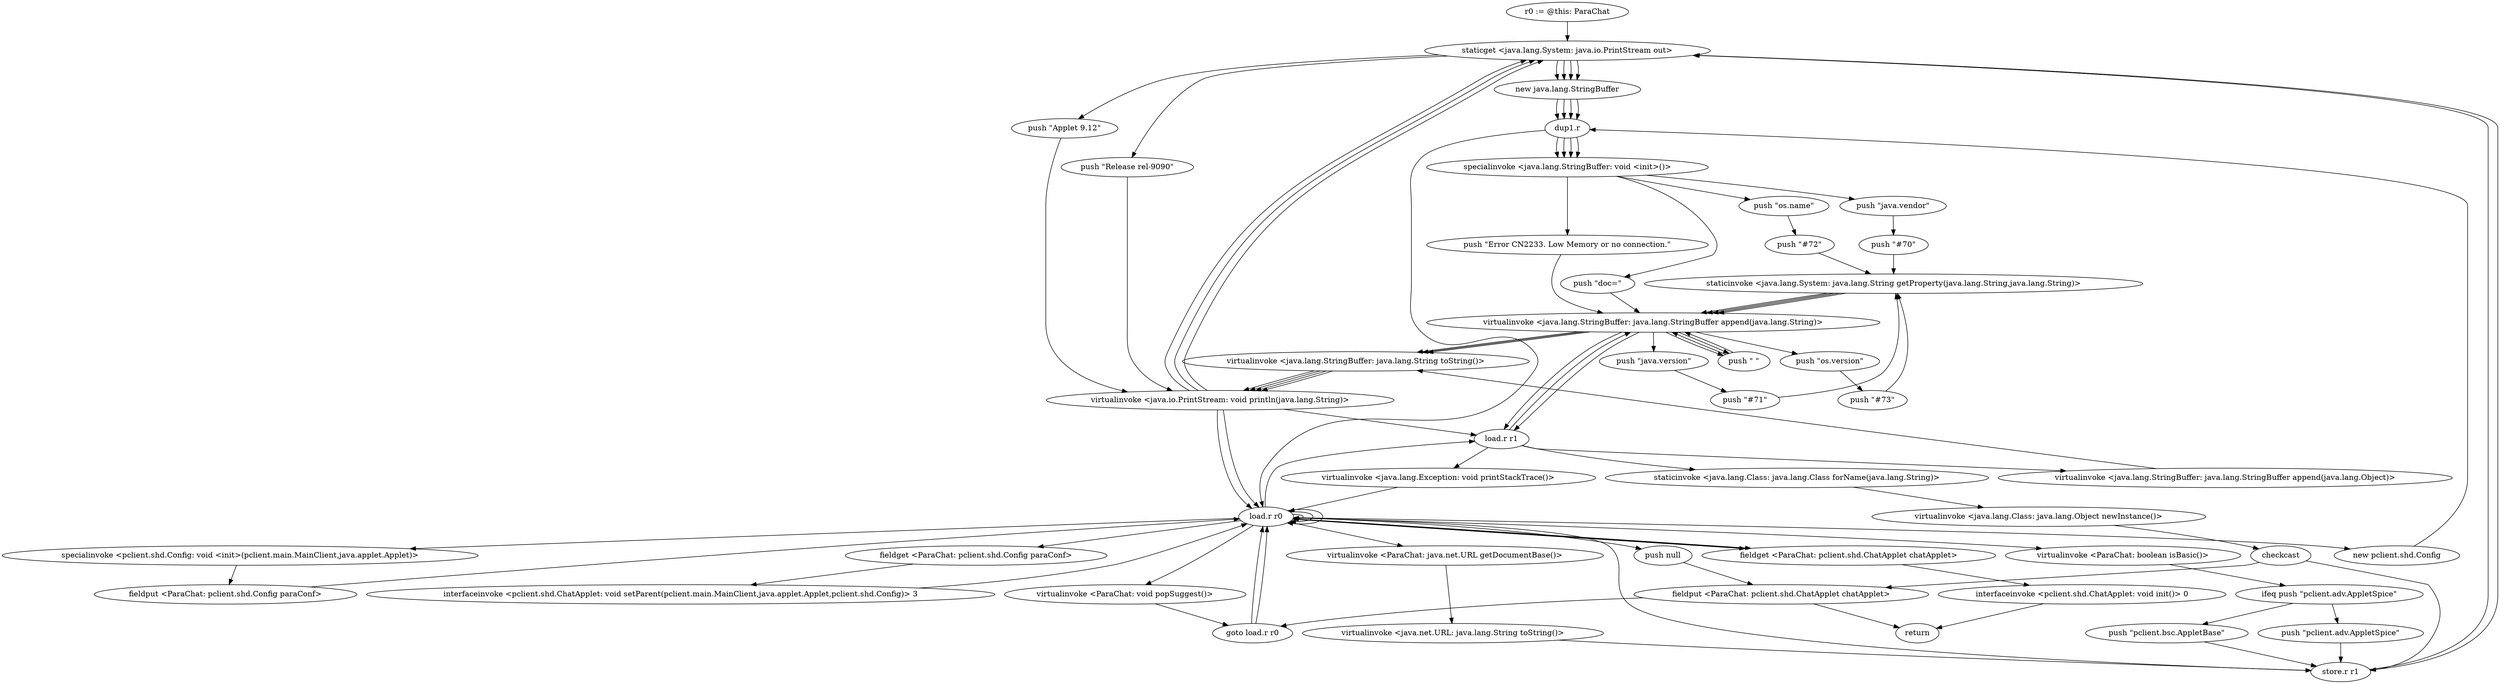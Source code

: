 digraph "" {
    "r0 := @this: ParaChat"
    "staticget <java.lang.System: java.io.PrintStream out>"
    "r0 := @this: ParaChat"->"staticget <java.lang.System: java.io.PrintStream out>";
    "new java.lang.StringBuffer"
    "staticget <java.lang.System: java.io.PrintStream out>"->"new java.lang.StringBuffer";
    "dup1.r"
    "new java.lang.StringBuffer"->"dup1.r";
    "specialinvoke <java.lang.StringBuffer: void <init>()>"
    "dup1.r"->"specialinvoke <java.lang.StringBuffer: void <init>()>";
    "push \"java.vendor\""
    "specialinvoke <java.lang.StringBuffer: void <init>()>"->"push \"java.vendor\"";
    "push \"#70\""
    "push \"java.vendor\""->"push \"#70\"";
    "staticinvoke <java.lang.System: java.lang.String getProperty(java.lang.String,java.lang.String)>"
    "push \"#70\""->"staticinvoke <java.lang.System: java.lang.String getProperty(java.lang.String,java.lang.String)>";
    "virtualinvoke <java.lang.StringBuffer: java.lang.StringBuffer append(java.lang.String)>"
    "staticinvoke <java.lang.System: java.lang.String getProperty(java.lang.String,java.lang.String)>"->"virtualinvoke <java.lang.StringBuffer: java.lang.StringBuffer append(java.lang.String)>";
    "push \" \""
    "virtualinvoke <java.lang.StringBuffer: java.lang.StringBuffer append(java.lang.String)>"->"push \" \"";
    "push \" \""->"virtualinvoke <java.lang.StringBuffer: java.lang.StringBuffer append(java.lang.String)>";
    "push \"java.version\""
    "virtualinvoke <java.lang.StringBuffer: java.lang.StringBuffer append(java.lang.String)>"->"push \"java.version\"";
    "push \"#71\""
    "push \"java.version\""->"push \"#71\"";
    "push \"#71\""->"staticinvoke <java.lang.System: java.lang.String getProperty(java.lang.String,java.lang.String)>";
    "staticinvoke <java.lang.System: java.lang.String getProperty(java.lang.String,java.lang.String)>"->"virtualinvoke <java.lang.StringBuffer: java.lang.StringBuffer append(java.lang.String)>";
    "virtualinvoke <java.lang.StringBuffer: java.lang.String toString()>"
    "virtualinvoke <java.lang.StringBuffer: java.lang.StringBuffer append(java.lang.String)>"->"virtualinvoke <java.lang.StringBuffer: java.lang.String toString()>";
    "virtualinvoke <java.io.PrintStream: void println(java.lang.String)>"
    "virtualinvoke <java.lang.StringBuffer: java.lang.String toString()>"->"virtualinvoke <java.io.PrintStream: void println(java.lang.String)>";
    "virtualinvoke <java.io.PrintStream: void println(java.lang.String)>"->"staticget <java.lang.System: java.io.PrintStream out>";
    "staticget <java.lang.System: java.io.PrintStream out>"->"new java.lang.StringBuffer";
    "new java.lang.StringBuffer"->"dup1.r";
    "dup1.r"->"specialinvoke <java.lang.StringBuffer: void <init>()>";
    "push \"os.name\""
    "specialinvoke <java.lang.StringBuffer: void <init>()>"->"push \"os.name\"";
    "push \"#72\""
    "push \"os.name\""->"push \"#72\"";
    "push \"#72\""->"staticinvoke <java.lang.System: java.lang.String getProperty(java.lang.String,java.lang.String)>";
    "staticinvoke <java.lang.System: java.lang.String getProperty(java.lang.String,java.lang.String)>"->"virtualinvoke <java.lang.StringBuffer: java.lang.StringBuffer append(java.lang.String)>";
    "virtualinvoke <java.lang.StringBuffer: java.lang.StringBuffer append(java.lang.String)>"->"push \" \"";
    "push \" \""->"virtualinvoke <java.lang.StringBuffer: java.lang.StringBuffer append(java.lang.String)>";
    "push \"os.version\""
    "virtualinvoke <java.lang.StringBuffer: java.lang.StringBuffer append(java.lang.String)>"->"push \"os.version\"";
    "push \"#73\""
    "push \"os.version\""->"push \"#73\"";
    "push \"#73\""->"staticinvoke <java.lang.System: java.lang.String getProperty(java.lang.String,java.lang.String)>";
    "staticinvoke <java.lang.System: java.lang.String getProperty(java.lang.String,java.lang.String)>"->"virtualinvoke <java.lang.StringBuffer: java.lang.StringBuffer append(java.lang.String)>";
    "virtualinvoke <java.lang.StringBuffer: java.lang.StringBuffer append(java.lang.String)>"->"virtualinvoke <java.lang.StringBuffer: java.lang.String toString()>";
    "virtualinvoke <java.lang.StringBuffer: java.lang.String toString()>"->"virtualinvoke <java.io.PrintStream: void println(java.lang.String)>";
    "virtualinvoke <java.io.PrintStream: void println(java.lang.String)>"->"staticget <java.lang.System: java.io.PrintStream out>";
    "push \"Applet 9.12\""
    "staticget <java.lang.System: java.io.PrintStream out>"->"push \"Applet 9.12\"";
    "push \"Applet 9.12\""->"virtualinvoke <java.io.PrintStream: void println(java.lang.String)>";
    "virtualinvoke <java.io.PrintStream: void println(java.lang.String)>"->"staticget <java.lang.System: java.io.PrintStream out>";
    "push \"Release rel-9090\""
    "staticget <java.lang.System: java.io.PrintStream out>"->"push \"Release rel-9090\"";
    "push \"Release rel-9090\""->"virtualinvoke <java.io.PrintStream: void println(java.lang.String)>";
    "load.r r0"
    "virtualinvoke <java.io.PrintStream: void println(java.lang.String)>"->"load.r r0";
    "virtualinvoke <ParaChat: java.net.URL getDocumentBase()>"
    "load.r r0"->"virtualinvoke <ParaChat: java.net.URL getDocumentBase()>";
    "virtualinvoke <java.net.URL: java.lang.String toString()>"
    "virtualinvoke <ParaChat: java.net.URL getDocumentBase()>"->"virtualinvoke <java.net.URL: java.lang.String toString()>";
    "store.r r1"
    "virtualinvoke <java.net.URL: java.lang.String toString()>"->"store.r r1";
    "store.r r1"->"staticget <java.lang.System: java.io.PrintStream out>";
    "staticget <java.lang.System: java.io.PrintStream out>"->"new java.lang.StringBuffer";
    "new java.lang.StringBuffer"->"dup1.r";
    "dup1.r"->"specialinvoke <java.lang.StringBuffer: void <init>()>";
    "push \"doc=\""
    "specialinvoke <java.lang.StringBuffer: void <init>()>"->"push \"doc=\"";
    "push \"doc=\""->"virtualinvoke <java.lang.StringBuffer: java.lang.StringBuffer append(java.lang.String)>";
    "load.r r1"
    "virtualinvoke <java.lang.StringBuffer: java.lang.StringBuffer append(java.lang.String)>"->"load.r r1";
    "load.r r1"->"virtualinvoke <java.lang.StringBuffer: java.lang.StringBuffer append(java.lang.String)>";
    "virtualinvoke <java.lang.StringBuffer: java.lang.StringBuffer append(java.lang.String)>"->"virtualinvoke <java.lang.StringBuffer: java.lang.String toString()>";
    "virtualinvoke <java.lang.StringBuffer: java.lang.String toString()>"->"virtualinvoke <java.io.PrintStream: void println(java.lang.String)>";
    "virtualinvoke <java.io.PrintStream: void println(java.lang.String)>"->"load.r r0";
    "new pclient.shd.Config"
    "load.r r0"->"new pclient.shd.Config";
    "new pclient.shd.Config"->"dup1.r";
    "dup1.r"->"load.r r0";
    "load.r r0"->"load.r r0";
    "specialinvoke <pclient.shd.Config: void <init>(pclient.main.MainClient,java.applet.Applet)>"
    "load.r r0"->"specialinvoke <pclient.shd.Config: void <init>(pclient.main.MainClient,java.applet.Applet)>";
    "fieldput <ParaChat: pclient.shd.Config paraConf>"
    "specialinvoke <pclient.shd.Config: void <init>(pclient.main.MainClient,java.applet.Applet)>"->"fieldput <ParaChat: pclient.shd.Config paraConf>";
    "fieldput <ParaChat: pclient.shd.Config paraConf>"->"load.r r0";
    "virtualinvoke <ParaChat: boolean isBasic()>"
    "load.r r0"->"virtualinvoke <ParaChat: boolean isBasic()>";
    "ifeq push \"pclient.adv.AppletSpice\""
    "virtualinvoke <ParaChat: boolean isBasic()>"->"ifeq push \"pclient.adv.AppletSpice\"";
    "push \"pclient.bsc.AppletBase\""
    "ifeq push \"pclient.adv.AppletSpice\""->"push \"pclient.bsc.AppletBase\"";
    "push \"pclient.bsc.AppletBase\""->"store.r r1";
    "store.r r1"->"load.r r0";
    "virtualinvoke <ParaChat: void popSuggest()>"
    "load.r r0"->"virtualinvoke <ParaChat: void popSuggest()>";
    "goto load.r r0"
    "virtualinvoke <ParaChat: void popSuggest()>"->"goto load.r r0";
    "goto load.r r0"->"load.r r0";
    "load.r r0"->"load.r r1";
    "staticinvoke <java.lang.Class: java.lang.Class forName(java.lang.String)>"
    "load.r r1"->"staticinvoke <java.lang.Class: java.lang.Class forName(java.lang.String)>";
    "virtualinvoke <java.lang.Class: java.lang.Object newInstance()>"
    "staticinvoke <java.lang.Class: java.lang.Class forName(java.lang.String)>"->"virtualinvoke <java.lang.Class: java.lang.Object newInstance()>";
    "checkcast"
    "virtualinvoke <java.lang.Class: java.lang.Object newInstance()>"->"checkcast";
    "fieldput <ParaChat: pclient.shd.ChatApplet chatApplet>"
    "checkcast"->"fieldput <ParaChat: pclient.shd.ChatApplet chatApplet>";
    "fieldput <ParaChat: pclient.shd.ChatApplet chatApplet>"->"goto load.r r0";
    "goto load.r r0"->"load.r r0";
    "fieldget <ParaChat: pclient.shd.ChatApplet chatApplet>"
    "load.r r0"->"fieldget <ParaChat: pclient.shd.ChatApplet chatApplet>";
    "fieldget <ParaChat: pclient.shd.ChatApplet chatApplet>"->"load.r r0";
    "load.r r0"->"load.r r0";
    "load.r r0"->"load.r r0";
    "fieldget <ParaChat: pclient.shd.Config paraConf>"
    "load.r r0"->"fieldget <ParaChat: pclient.shd.Config paraConf>";
    "interfaceinvoke <pclient.shd.ChatApplet: void setParent(pclient.main.MainClient,java.applet.Applet,pclient.shd.Config)> 3"
    "fieldget <ParaChat: pclient.shd.Config paraConf>"->"interfaceinvoke <pclient.shd.ChatApplet: void setParent(pclient.main.MainClient,java.applet.Applet,pclient.shd.Config)> 3";
    "interfaceinvoke <pclient.shd.ChatApplet: void setParent(pclient.main.MainClient,java.applet.Applet,pclient.shd.Config)> 3"->"load.r r0";
    "load.r r0"->"fieldget <ParaChat: pclient.shd.ChatApplet chatApplet>";
    "interfaceinvoke <pclient.shd.ChatApplet: void init()> 0"
    "fieldget <ParaChat: pclient.shd.ChatApplet chatApplet>"->"interfaceinvoke <pclient.shd.ChatApplet: void init()> 0";
    "return"
    "interfaceinvoke <pclient.shd.ChatApplet: void init()> 0"->"return";
    "checkcast"->"store.r r1";
    "store.r r1"->"staticget <java.lang.System: java.io.PrintStream out>";
    "staticget <java.lang.System: java.io.PrintStream out>"->"new java.lang.StringBuffer";
    "new java.lang.StringBuffer"->"dup1.r";
    "dup1.r"->"specialinvoke <java.lang.StringBuffer: void <init>()>";
    "push \"Error CN2233. Low Memory or no connection.\""
    "specialinvoke <java.lang.StringBuffer: void <init>()>"->"push \"Error CN2233. Low Memory or no connection.\"";
    "push \"Error CN2233. Low Memory or no connection.\""->"virtualinvoke <java.lang.StringBuffer: java.lang.StringBuffer append(java.lang.String)>";
    "virtualinvoke <java.lang.StringBuffer: java.lang.StringBuffer append(java.lang.String)>"->"load.r r1";
    "virtualinvoke <java.lang.StringBuffer: java.lang.StringBuffer append(java.lang.Object)>"
    "load.r r1"->"virtualinvoke <java.lang.StringBuffer: java.lang.StringBuffer append(java.lang.Object)>";
    "virtualinvoke <java.lang.StringBuffer: java.lang.StringBuffer append(java.lang.Object)>"->"virtualinvoke <java.lang.StringBuffer: java.lang.String toString()>";
    "virtualinvoke <java.lang.StringBuffer: java.lang.String toString()>"->"virtualinvoke <java.io.PrintStream: void println(java.lang.String)>";
    "virtualinvoke <java.io.PrintStream: void println(java.lang.String)>"->"load.r r1";
    "virtualinvoke <java.lang.Exception: void printStackTrace()>"
    "load.r r1"->"virtualinvoke <java.lang.Exception: void printStackTrace()>";
    "virtualinvoke <java.lang.Exception: void printStackTrace()>"->"load.r r0";
    "push null"
    "load.r r0"->"push null";
    "push null"->"fieldput <ParaChat: pclient.shd.ChatApplet chatApplet>";
    "fieldput <ParaChat: pclient.shd.ChatApplet chatApplet>"->"return";
    "push \"pclient.adv.AppletSpice\""
    "ifeq push \"pclient.adv.AppletSpice\""->"push \"pclient.adv.AppletSpice\"";
    "push \"pclient.adv.AppletSpice\""->"store.r r1";
}
